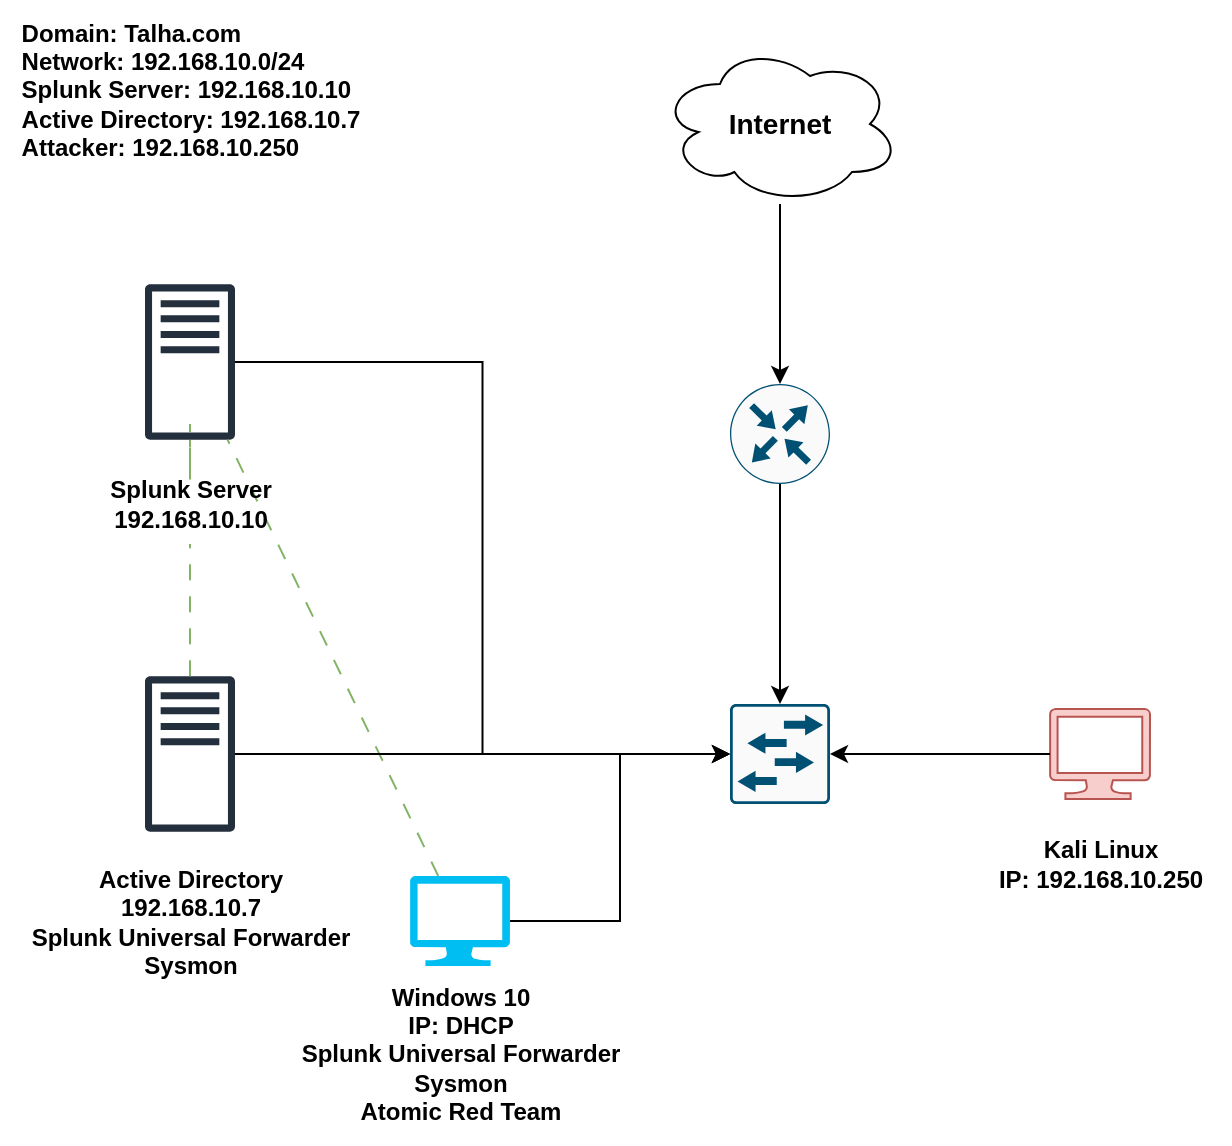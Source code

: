 <mxfile version="28.1.1">
  <diagram name="Page-1" id="SnqhIsRG0zqyrfoJ3xq2">
    <mxGraphModel dx="1123" dy="596" grid="1" gridSize="10" guides="1" tooltips="1" connect="1" arrows="1" fold="1" page="1" pageScale="1" pageWidth="850" pageHeight="1100" math="0" shadow="0">
      <root>
        <mxCell id="0" />
        <mxCell id="1" parent="0" />
        <mxCell id="RNnHc35-KHPNboXYd_CL-30" style="edgeStyle=orthogonalEdgeStyle;rounded=0;orthogonalLoop=1;jettySize=auto;html=1;dashed=1;dashPattern=8 8;fillColor=#d5e8d4;strokeColor=#82b366;endArrow=none;endFill=0;" parent="1" source="RNnHc35-KHPNboXYd_CL-23" target="RNnHc35-KHPNboXYd_CL-2" edge="1">
          <mxGeometry relative="1" as="geometry" />
        </mxCell>
        <mxCell id="RNnHc35-KHPNboXYd_CL-1" value="" style="sketch=0;outlineConnect=0;fontColor=#232F3E;gradientColor=none;fillColor=#232F3D;strokeColor=none;dashed=0;verticalLabelPosition=bottom;verticalAlign=top;align=center;html=1;fontSize=12;fontStyle=0;aspect=fixed;pointerEvents=1;shape=mxgraph.aws4.traditional_server;" parent="1" vertex="1">
          <mxGeometry x="107.5" y="376" width="45" height="78" as="geometry" />
        </mxCell>
        <mxCell id="RNnHc35-KHPNboXYd_CL-2" value="" style="sketch=0;outlineConnect=0;fontColor=#232F3E;gradientColor=none;fillColor=#232F3D;strokeColor=none;dashed=0;verticalLabelPosition=bottom;verticalAlign=top;align=center;html=1;fontSize=12;fontStyle=0;aspect=fixed;pointerEvents=1;shape=mxgraph.aws4.traditional_server;" parent="1" vertex="1">
          <mxGeometry x="107.5" y="180" width="45" height="78" as="geometry" />
        </mxCell>
        <mxCell id="RNnHc35-KHPNboXYd_CL-29" style="rounded=0;orthogonalLoop=1;jettySize=auto;html=1;dashed=1;dashPattern=8 8;endArrow=none;endFill=0;fillColor=#d5e8d4;strokeColor=#82b366;" parent="1" source="RNnHc35-KHPNboXYd_CL-3" target="RNnHc35-KHPNboXYd_CL-2" edge="1">
          <mxGeometry relative="1" as="geometry" />
        </mxCell>
        <mxCell id="RNnHc35-KHPNboXYd_CL-3" value="" style="verticalLabelPosition=bottom;html=1;verticalAlign=top;align=center;strokeColor=none;fillColor=#00BEF2;shape=mxgraph.azure.computer;pointerEvents=1;" parent="1" vertex="1">
          <mxGeometry x="240" y="476" width="50" height="45" as="geometry" />
        </mxCell>
        <mxCell id="RNnHc35-KHPNboXYd_CL-4" value="" style="verticalLabelPosition=bottom;html=1;verticalAlign=top;align=center;strokeColor=#b85450;fillColor=#f8cecc;shape=mxgraph.azure.computer;pointerEvents=1;" parent="1" vertex="1">
          <mxGeometry x="560" y="392.5" width="50" height="45" as="geometry" />
        </mxCell>
        <mxCell id="RNnHc35-KHPNboXYd_CL-5" value="" style="sketch=0;points=[[0.5,0,0],[1,0.5,0],[0.5,1,0],[0,0.5,0],[0.145,0.145,0],[0.856,0.145,0],[0.855,0.856,0],[0.145,0.855,0]];verticalLabelPosition=bottom;html=1;verticalAlign=top;aspect=fixed;align=center;pointerEvents=1;shape=mxgraph.cisco19.rect;prIcon=router;fillColor=#FAFAFA;strokeColor=#005073;" parent="1" vertex="1">
          <mxGeometry x="400" y="230" width="50" height="50" as="geometry" />
        </mxCell>
        <mxCell id="RNnHc35-KHPNboXYd_CL-6" value="" style="sketch=0;points=[[0.015,0.015,0],[0.985,0.015,0],[0.985,0.985,0],[0.015,0.985,0],[0.25,0,0],[0.5,0,0],[0.75,0,0],[1,0.25,0],[1,0.5,0],[1,0.75,0],[0.75,1,0],[0.5,1,0],[0.25,1,0],[0,0.75,0],[0,0.5,0],[0,0.25,0]];verticalLabelPosition=bottom;html=1;verticalAlign=top;aspect=fixed;align=center;pointerEvents=1;shape=mxgraph.cisco19.rect;prIcon=l2_switch;fillColor=#FAFAFA;strokeColor=#005073;" parent="1" vertex="1">
          <mxGeometry x="400" y="390" width="50" height="50" as="geometry" />
        </mxCell>
        <mxCell id="RNnHc35-KHPNboXYd_CL-7" value="&lt;font style=&quot;font-size: 14px;&quot;&gt;&lt;b&gt;Internet&lt;/b&gt;&lt;/font&gt;" style="ellipse;shape=cloud;whiteSpace=wrap;html=1;" parent="1" vertex="1">
          <mxGeometry x="365" y="60" width="120" height="80" as="geometry" />
        </mxCell>
        <mxCell id="RNnHc35-KHPNboXYd_CL-8" style="edgeStyle=orthogonalEdgeStyle;rounded=0;orthogonalLoop=1;jettySize=auto;html=1;entryX=0;entryY=0.5;entryDx=0;entryDy=0;entryPerimeter=0;" parent="1" source="RNnHc35-KHPNboXYd_CL-3" target="RNnHc35-KHPNboXYd_CL-6" edge="1">
          <mxGeometry relative="1" as="geometry" />
        </mxCell>
        <mxCell id="RNnHc35-KHPNboXYd_CL-9" style="edgeStyle=orthogonalEdgeStyle;rounded=0;orthogonalLoop=1;jettySize=auto;html=1;entryX=1;entryY=0.5;entryDx=0;entryDy=0;entryPerimeter=0;" parent="1" source="RNnHc35-KHPNboXYd_CL-4" target="RNnHc35-KHPNboXYd_CL-6" edge="1">
          <mxGeometry relative="1" as="geometry" />
        </mxCell>
        <mxCell id="RNnHc35-KHPNboXYd_CL-18" style="edgeStyle=orthogonalEdgeStyle;rounded=0;orthogonalLoop=1;jettySize=auto;html=1;entryX=0;entryY=0.5;entryDx=0;entryDy=0;entryPerimeter=0;" parent="1" source="RNnHc35-KHPNboXYd_CL-2" target="RNnHc35-KHPNboXYd_CL-6" edge="1">
          <mxGeometry relative="1" as="geometry" />
        </mxCell>
        <mxCell id="RNnHc35-KHPNboXYd_CL-19" style="edgeStyle=orthogonalEdgeStyle;rounded=0;orthogonalLoop=1;jettySize=auto;html=1;entryX=0;entryY=0.5;entryDx=0;entryDy=0;entryPerimeter=0;" parent="1" source="RNnHc35-KHPNboXYd_CL-1" target="RNnHc35-KHPNboXYd_CL-6" edge="1">
          <mxGeometry relative="1" as="geometry" />
        </mxCell>
        <mxCell id="RNnHc35-KHPNboXYd_CL-20" style="edgeStyle=orthogonalEdgeStyle;rounded=0;orthogonalLoop=1;jettySize=auto;html=1;entryX=0.5;entryY=0;entryDx=0;entryDy=0;entryPerimeter=0;" parent="1" source="RNnHc35-KHPNboXYd_CL-5" target="RNnHc35-KHPNboXYd_CL-6" edge="1">
          <mxGeometry relative="1" as="geometry" />
        </mxCell>
        <mxCell id="RNnHc35-KHPNboXYd_CL-21" style="edgeStyle=orthogonalEdgeStyle;rounded=0;orthogonalLoop=1;jettySize=auto;html=1;entryX=0.5;entryY=0;entryDx=0;entryDy=0;entryPerimeter=0;" parent="1" source="RNnHc35-KHPNboXYd_CL-7" target="RNnHc35-KHPNboXYd_CL-5" edge="1">
          <mxGeometry relative="1" as="geometry" />
        </mxCell>
        <mxCell id="RNnHc35-KHPNboXYd_CL-22" value="&lt;div style=&quot;text-align: justify;&quot;&gt;&lt;b style=&quot;background-color: transparent; color: light-dark(rgb(0, 0, 0), rgb(255, 255, 255));&quot;&gt;Domain: Talha.com&lt;/b&gt;&lt;/div&gt;&lt;div style=&quot;text-align: justify;&quot;&gt;&lt;b&gt;Network: 192.168.10.0/24&lt;/b&gt;&lt;/div&gt;&lt;div style=&quot;text-align: justify;&quot;&gt;&lt;b&gt;Splunk Server: 192.168.10.10&lt;/b&gt;&lt;/div&gt;&lt;div style=&quot;text-align: justify;&quot;&gt;&lt;b&gt;Active Directory: 192.168.10.7&lt;/b&gt;&lt;/div&gt;&lt;div style=&quot;text-align: justify;&quot;&gt;&lt;b&gt;Attacker: 192.168.10.250&lt;/b&gt;&lt;/div&gt;" style="text;html=1;align=center;verticalAlign=middle;resizable=0;points=[];autosize=1;strokeColor=none;fillColor=none;" parent="1" vertex="1">
          <mxGeometry x="35" y="38" width="190" height="90" as="geometry" />
        </mxCell>
        <mxCell id="RNnHc35-KHPNboXYd_CL-24" value="&lt;b&gt;Active Directory&lt;/b&gt;&lt;div&gt;&lt;b&gt;192.168.10.7&lt;/b&gt;&lt;/div&gt;&lt;div&gt;&lt;b&gt;Splunk Universal Forwarder&lt;/b&gt;&lt;/div&gt;&lt;div&gt;&lt;b&gt;Sysmon&lt;/b&gt;&lt;/div&gt;" style="text;html=1;align=center;verticalAlign=middle;resizable=0;points=[];autosize=1;strokeColor=none;fillColor=none;" parent="1" vertex="1">
          <mxGeometry x="40" y="463.5" width="180" height="70" as="geometry" />
        </mxCell>
        <mxCell id="RNnHc35-KHPNboXYd_CL-25" value="&lt;b&gt;Windows 10&lt;/b&gt;&lt;div&gt;&lt;b&gt;IP: DHCP&lt;/b&gt;&lt;/div&gt;&lt;div&gt;&lt;b&gt;Splunk Universal Forwarder&lt;/b&gt;&lt;/div&gt;&lt;div&gt;&lt;b&gt;Sysmon&lt;/b&gt;&lt;/div&gt;&lt;div&gt;&lt;b&gt;Atomic Red Team&lt;/b&gt;&lt;/div&gt;" style="text;html=1;align=center;verticalAlign=middle;resizable=0;points=[];autosize=1;strokeColor=none;fillColor=none;" parent="1" vertex="1">
          <mxGeometry x="175" y="520" width="180" height="90" as="geometry" />
        </mxCell>
        <mxCell id="RNnHc35-KHPNboXYd_CL-26" value="&lt;b&gt;Kali Linux&lt;/b&gt;&lt;div&gt;&lt;b&gt;IP: 192.168.10.250&lt;/b&gt;&lt;/div&gt;" style="text;html=1;align=center;verticalAlign=middle;resizable=0;points=[];autosize=1;strokeColor=none;fillColor=none;" parent="1" vertex="1">
          <mxGeometry x="520" y="450" width="130" height="40" as="geometry" />
        </mxCell>
        <mxCell id="TwYbiKJ8WfhexK3DddmN-1" value="" style="edgeStyle=orthogonalEdgeStyle;rounded=0;orthogonalLoop=1;jettySize=auto;html=1;dashed=1;dashPattern=8 8;fillColor=#d5e8d4;strokeColor=#82b366;endArrow=none;endFill=0;" edge="1" parent="1" source="RNnHc35-KHPNboXYd_CL-1" target="RNnHc35-KHPNboXYd_CL-23">
          <mxGeometry relative="1" as="geometry">
            <mxPoint x="130" y="376" as="sourcePoint" />
            <mxPoint x="130" y="258" as="targetPoint" />
          </mxGeometry>
        </mxCell>
        <mxCell id="RNnHc35-KHPNboXYd_CL-23" value="&lt;b&gt;Splunk Server&lt;/b&gt;&lt;div&gt;&lt;b&gt;192.168.10.10&lt;/b&gt;&lt;/div&gt;" style="text;html=1;align=center;verticalAlign=middle;resizable=0;points=[];autosize=1;strokeColor=none;fillColor=none;" parent="1" vertex="1">
          <mxGeometry x="80" y="270" width="100" height="40" as="geometry" />
        </mxCell>
      </root>
    </mxGraphModel>
  </diagram>
</mxfile>
